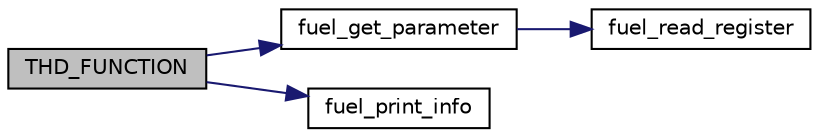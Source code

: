 digraph "THD_FUNCTION"
{
  edge [fontname="Helvetica",fontsize="10",labelfontname="Helvetica",labelfontsize="10"];
  node [fontname="Helvetica",fontsize="10",shape=record];
  rankdir="LR";
  Node1 [label="THD_FUNCTION",height=0.2,width=0.4,color="black", fillcolor="grey75", style="filled", fontcolor="black"];
  Node1 -> Node2 [color="midnightblue",fontsize="10",style="solid",fontname="Helvetica"];
  Node2 [label="fuel_get_parameter",height=0.2,width=0.4,color="black", fillcolor="white", style="filled",URL="$group___f_u_e_l___g_a_u_g_e.html#gaa668e52b7b7e59881fd8662b3fc4ddd9",tooltip="Read parameter from fuel gauge IC. "];
  Node2 -> Node3 [color="midnightblue",fontsize="10",style="solid",fontname="Helvetica"];
  Node3 [label="fuel_read_register",height=0.2,width=0.4,color="black", fillcolor="white", style="filled",URL="$group___f_u_e_l___g_a_u_g_e.html#ga5b86382dbdf8e6036a1cb9bd52987099",tooltip="Low-level I2C register read API. "];
  Node1 -> Node4 [color="midnightblue",fontsize="10",style="solid",fontname="Helvetica"];
  Node4 [label="fuel_print_info",height=0.2,width=0.4,color="black", fillcolor="white", style="filled",URL="$group___f_u_e_l___g_a_u_g_e.html#ga462641797f4e84a381cff10308190c7f",tooltip="Print battery info to shell. "];
}
